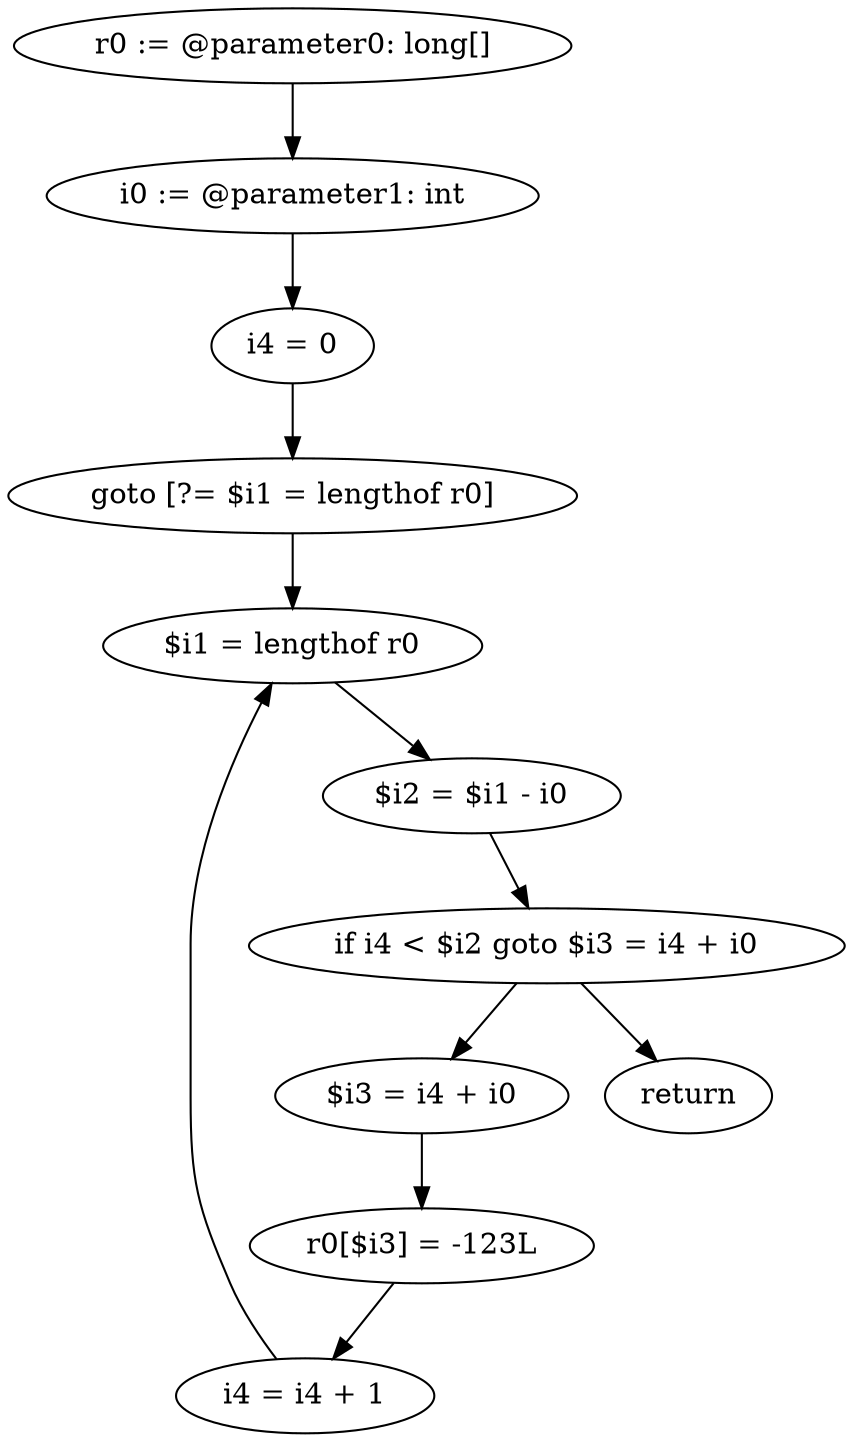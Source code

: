 digraph "unitGraph" {
    "r0 := @parameter0: long[]"
    "i0 := @parameter1: int"
    "i4 = 0"
    "goto [?= $i1 = lengthof r0]"
    "$i3 = i4 + i0"
    "r0[$i3] = -123L"
    "i4 = i4 + 1"
    "$i1 = lengthof r0"
    "$i2 = $i1 - i0"
    "if i4 < $i2 goto $i3 = i4 + i0"
    "return"
    "r0 := @parameter0: long[]"->"i0 := @parameter1: int";
    "i0 := @parameter1: int"->"i4 = 0";
    "i4 = 0"->"goto [?= $i1 = lengthof r0]";
    "goto [?= $i1 = lengthof r0]"->"$i1 = lengthof r0";
    "$i3 = i4 + i0"->"r0[$i3] = -123L";
    "r0[$i3] = -123L"->"i4 = i4 + 1";
    "i4 = i4 + 1"->"$i1 = lengthof r0";
    "$i1 = lengthof r0"->"$i2 = $i1 - i0";
    "$i2 = $i1 - i0"->"if i4 < $i2 goto $i3 = i4 + i0";
    "if i4 < $i2 goto $i3 = i4 + i0"->"return";
    "if i4 < $i2 goto $i3 = i4 + i0"->"$i3 = i4 + i0";
}
